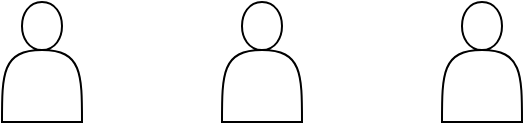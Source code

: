 <mxfile version="14.1.2" type="github">
  <diagram id="RLAfhrEI4ryJ485hb1yK" name="Page-1">
    <mxGraphModel dx="1038" dy="492" grid="1" gridSize="10" guides="1" tooltips="1" connect="1" arrows="1" fold="1" page="1" pageScale="1" pageWidth="827" pageHeight="1169" math="0" shadow="0">
      <root>
        <mxCell id="0" />
        <mxCell id="1" parent="0" />
        <mxCell id="QVYmY9gMAS4O-Yb366Bo-3" value="" style="shape=actor;whiteSpace=wrap;html=1;" vertex="1" parent="1">
          <mxGeometry x="200" y="300" width="40" height="60" as="geometry" />
        </mxCell>
        <mxCell id="QVYmY9gMAS4O-Yb366Bo-5" value="" style="shape=actor;whiteSpace=wrap;html=1;" vertex="1" parent="1">
          <mxGeometry x="310" y="300" width="40" height="60" as="geometry" />
        </mxCell>
        <mxCell id="QVYmY9gMAS4O-Yb366Bo-6" value="" style="shape=actor;whiteSpace=wrap;html=1;" vertex="1" parent="1">
          <mxGeometry x="420" y="300" width="40" height="60" as="geometry" />
        </mxCell>
      </root>
    </mxGraphModel>
  </diagram>
</mxfile>
